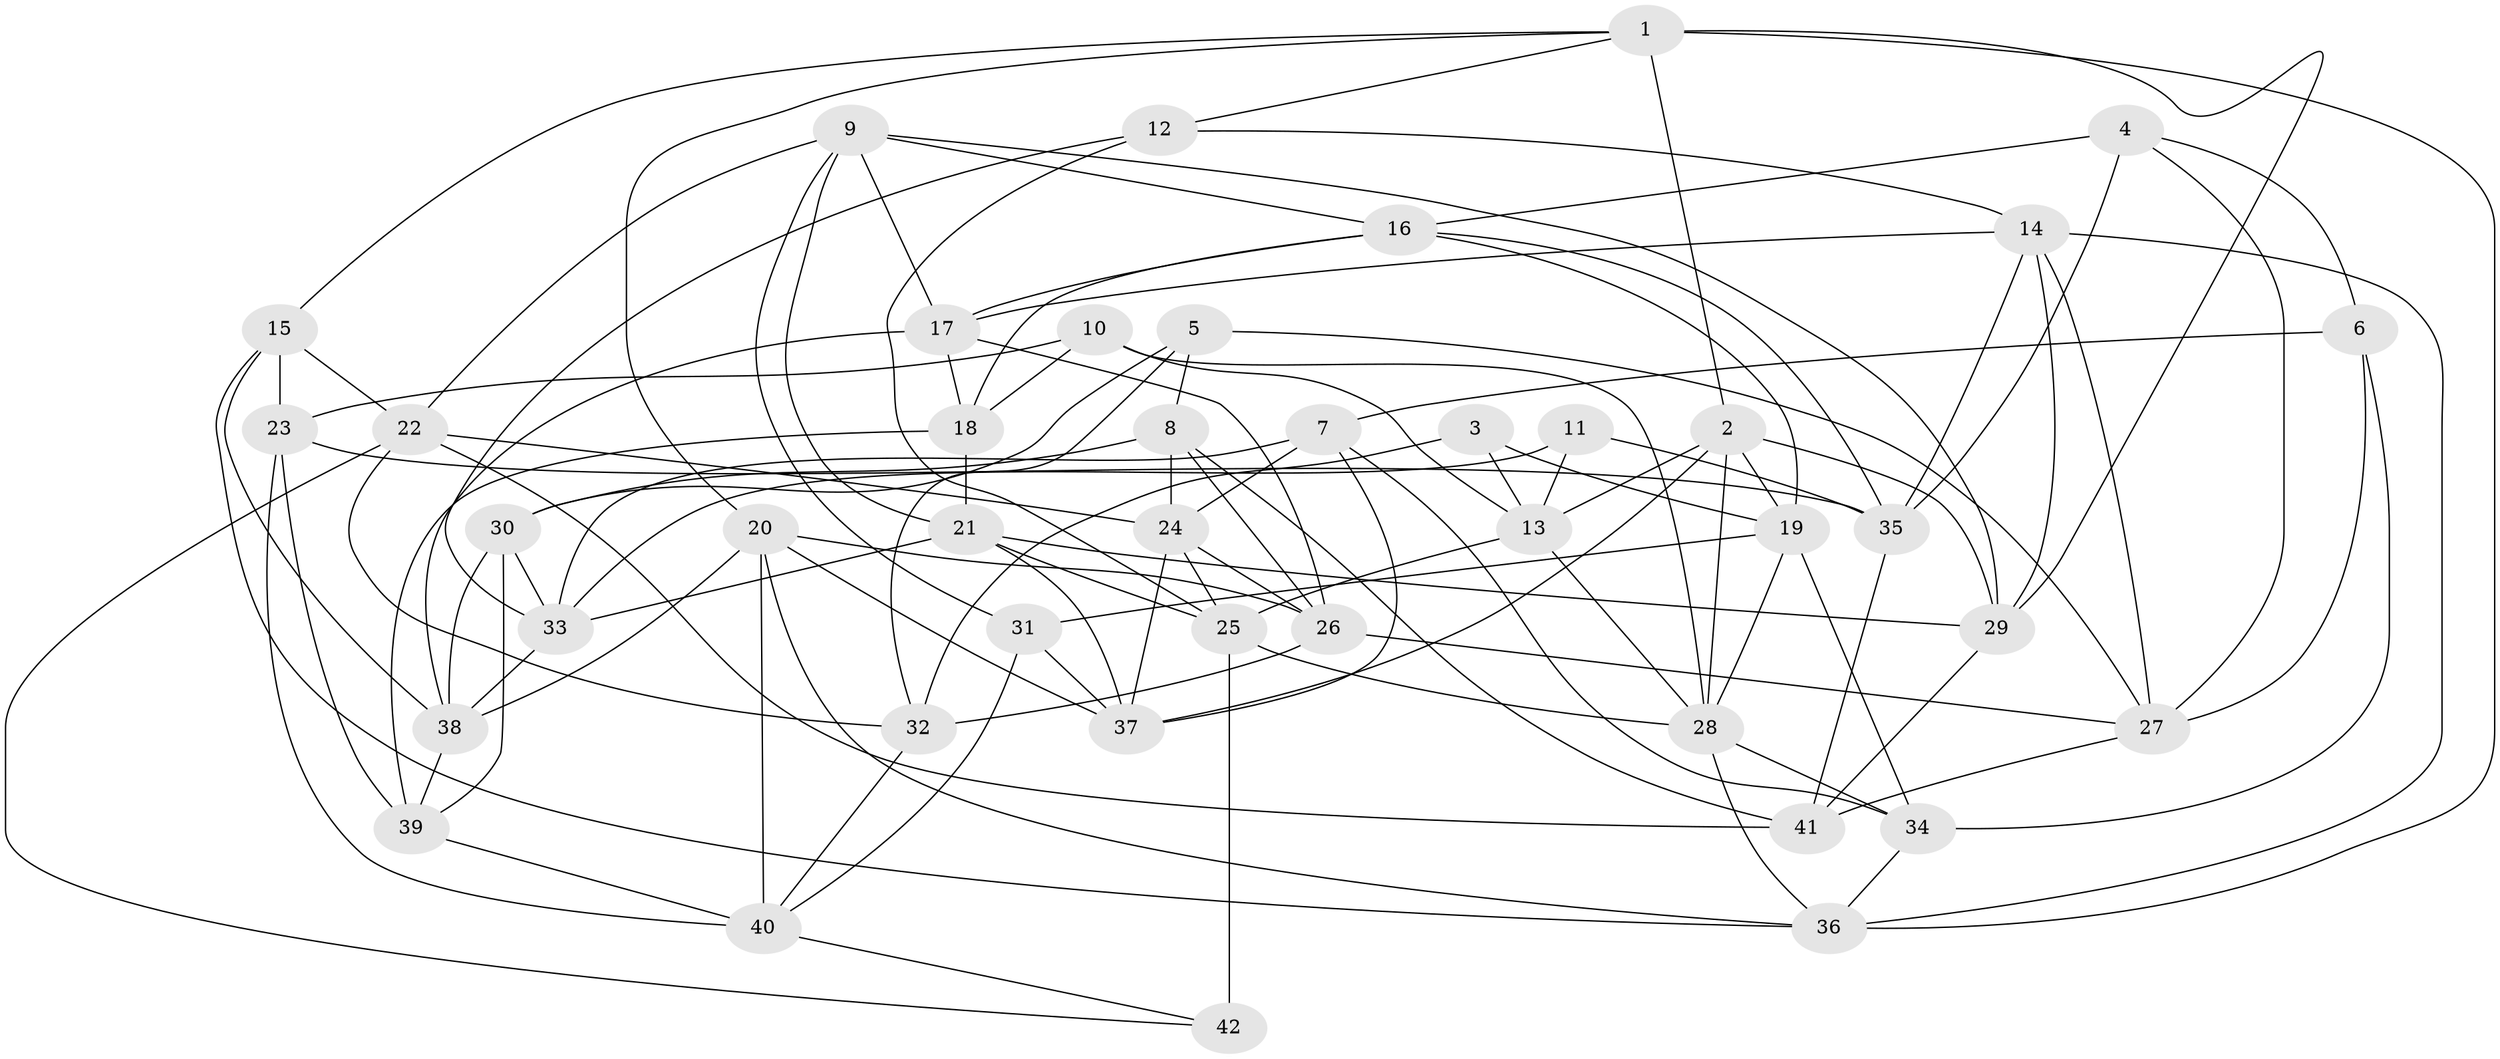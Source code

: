// original degree distribution, {4: 1.0}
// Generated by graph-tools (version 1.1) at 2025/03/03/09/25 03:03:08]
// undirected, 42 vertices, 111 edges
graph export_dot {
graph [start="1"]
  node [color=gray90,style=filled];
  1;
  2;
  3;
  4;
  5;
  6;
  7;
  8;
  9;
  10;
  11;
  12;
  13;
  14;
  15;
  16;
  17;
  18;
  19;
  20;
  21;
  22;
  23;
  24;
  25;
  26;
  27;
  28;
  29;
  30;
  31;
  32;
  33;
  34;
  35;
  36;
  37;
  38;
  39;
  40;
  41;
  42;
  1 -- 2 [weight=1.0];
  1 -- 12 [weight=1.0];
  1 -- 15 [weight=1.0];
  1 -- 20 [weight=1.0];
  1 -- 29 [weight=1.0];
  1 -- 36 [weight=1.0];
  2 -- 13 [weight=1.0];
  2 -- 19 [weight=1.0];
  2 -- 28 [weight=1.0];
  2 -- 29 [weight=1.0];
  2 -- 37 [weight=1.0];
  3 -- 13 [weight=1.0];
  3 -- 19 [weight=1.0];
  3 -- 32 [weight=2.0];
  4 -- 6 [weight=1.0];
  4 -- 16 [weight=1.0];
  4 -- 27 [weight=1.0];
  4 -- 35 [weight=1.0];
  5 -- 8 [weight=1.0];
  5 -- 27 [weight=1.0];
  5 -- 30 [weight=1.0];
  5 -- 32 [weight=1.0];
  6 -- 7 [weight=2.0];
  6 -- 27 [weight=1.0];
  6 -- 34 [weight=2.0];
  7 -- 24 [weight=1.0];
  7 -- 33 [weight=1.0];
  7 -- 34 [weight=1.0];
  7 -- 37 [weight=1.0];
  8 -- 24 [weight=1.0];
  8 -- 26 [weight=1.0];
  8 -- 30 [weight=1.0];
  8 -- 41 [weight=2.0];
  9 -- 16 [weight=1.0];
  9 -- 17 [weight=1.0];
  9 -- 21 [weight=1.0];
  9 -- 22 [weight=1.0];
  9 -- 29 [weight=1.0];
  9 -- 31 [weight=1.0];
  10 -- 13 [weight=1.0];
  10 -- 18 [weight=1.0];
  10 -- 23 [weight=1.0];
  10 -- 28 [weight=1.0];
  11 -- 13 [weight=1.0];
  11 -- 33 [weight=2.0];
  11 -- 35 [weight=1.0];
  12 -- 14 [weight=1.0];
  12 -- 25 [weight=1.0];
  12 -- 33 [weight=1.0];
  13 -- 25 [weight=1.0];
  13 -- 28 [weight=1.0];
  14 -- 17 [weight=1.0];
  14 -- 27 [weight=1.0];
  14 -- 29 [weight=1.0];
  14 -- 35 [weight=1.0];
  14 -- 36 [weight=1.0];
  15 -- 22 [weight=1.0];
  15 -- 23 [weight=2.0];
  15 -- 36 [weight=1.0];
  15 -- 38 [weight=1.0];
  16 -- 17 [weight=1.0];
  16 -- 18 [weight=1.0];
  16 -- 19 [weight=1.0];
  16 -- 35 [weight=1.0];
  17 -- 18 [weight=1.0];
  17 -- 26 [weight=1.0];
  17 -- 38 [weight=1.0];
  18 -- 21 [weight=1.0];
  18 -- 39 [weight=2.0];
  19 -- 28 [weight=1.0];
  19 -- 31 [weight=1.0];
  19 -- 34 [weight=1.0];
  20 -- 26 [weight=1.0];
  20 -- 36 [weight=1.0];
  20 -- 37 [weight=1.0];
  20 -- 38 [weight=1.0];
  20 -- 40 [weight=1.0];
  21 -- 25 [weight=1.0];
  21 -- 29 [weight=1.0];
  21 -- 33 [weight=1.0];
  21 -- 37 [weight=1.0];
  22 -- 24 [weight=1.0];
  22 -- 32 [weight=1.0];
  22 -- 41 [weight=1.0];
  22 -- 42 [weight=1.0];
  23 -- 35 [weight=1.0];
  23 -- 39 [weight=1.0];
  23 -- 40 [weight=1.0];
  24 -- 25 [weight=1.0];
  24 -- 26 [weight=1.0];
  24 -- 37 [weight=1.0];
  25 -- 28 [weight=2.0];
  25 -- 42 [weight=4.0];
  26 -- 27 [weight=1.0];
  26 -- 32 [weight=1.0];
  27 -- 41 [weight=1.0];
  28 -- 34 [weight=1.0];
  28 -- 36 [weight=1.0];
  29 -- 41 [weight=1.0];
  30 -- 33 [weight=2.0];
  30 -- 38 [weight=1.0];
  30 -- 39 [weight=1.0];
  31 -- 37 [weight=1.0];
  31 -- 40 [weight=1.0];
  32 -- 40 [weight=1.0];
  33 -- 38 [weight=1.0];
  34 -- 36 [weight=1.0];
  35 -- 41 [weight=1.0];
  38 -- 39 [weight=1.0];
  39 -- 40 [weight=1.0];
  40 -- 42 [weight=1.0];
}
